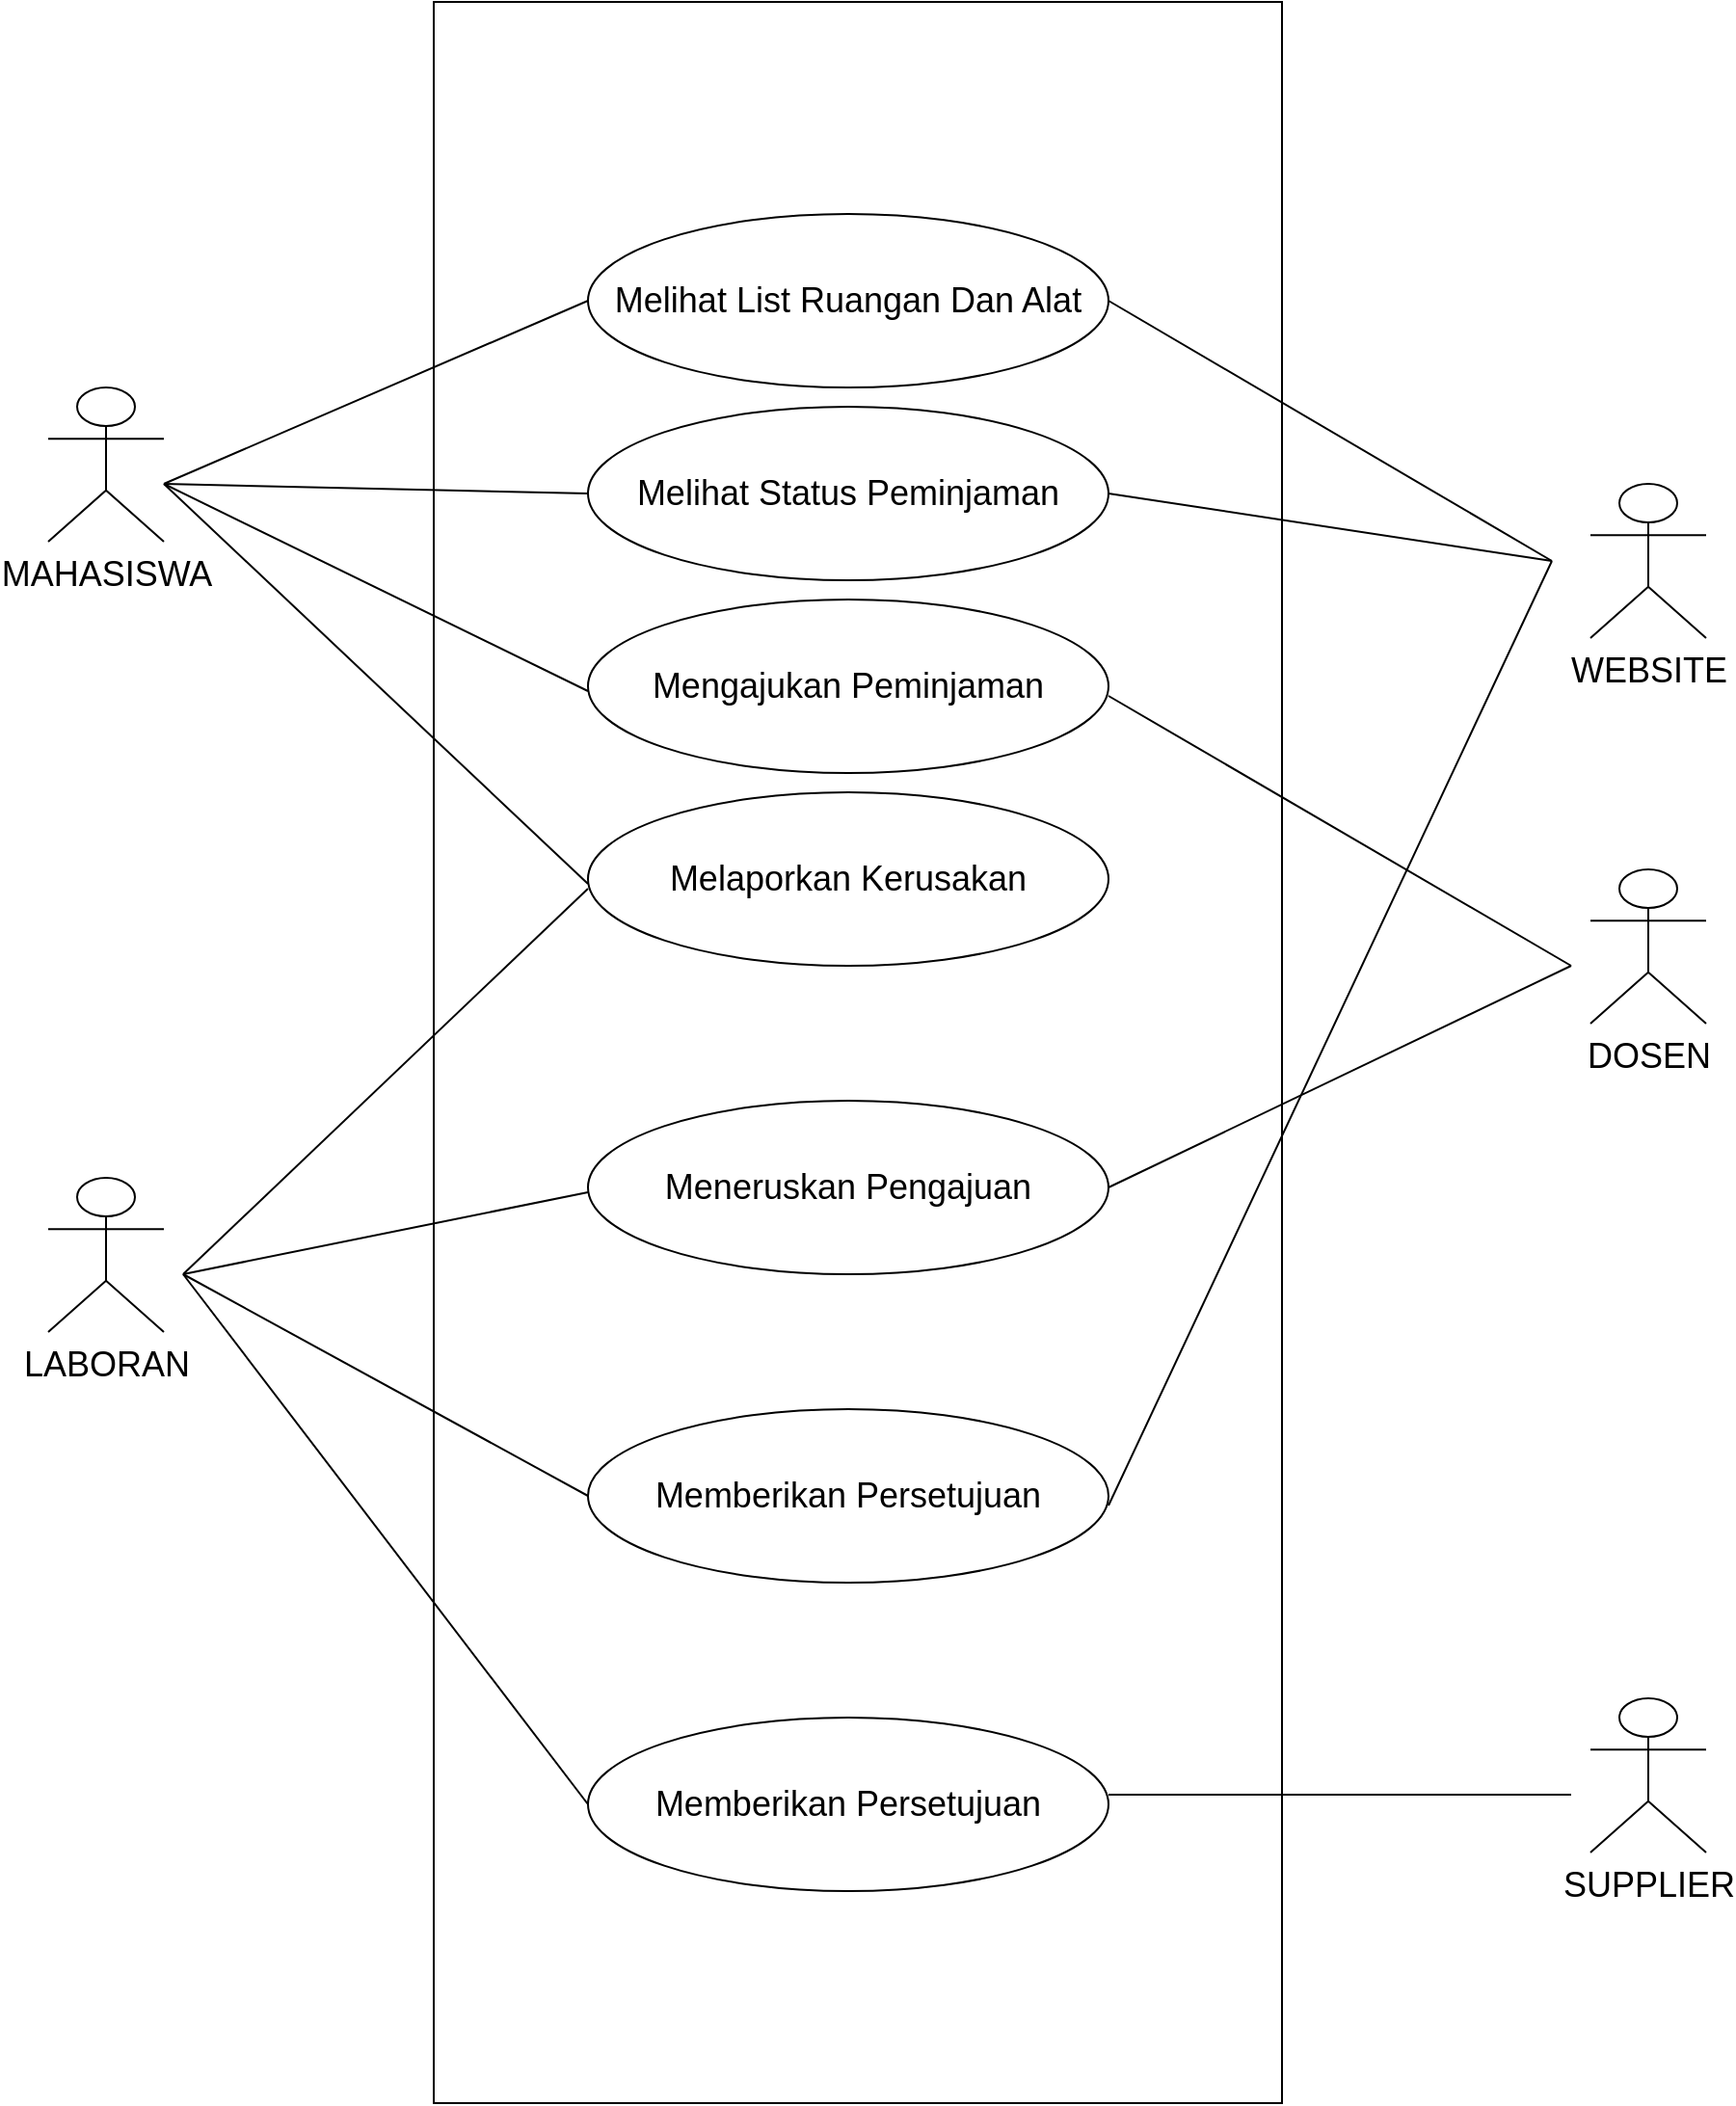 <mxfile version="18.1.3" type="device"><diagram id="8cp2VYlZ4jO_gzjKnCb3" name="Page-1"><mxGraphModel dx="3662" dy="2253" grid="1" gridSize="10" guides="1" tooltips="1" connect="1" arrows="1" fold="1" page="0" pageScale="1" pageWidth="850" pageHeight="1100" background="none" math="0" shadow="0"><root><mxCell id="0"/><mxCell id="1" parent="0"/><mxCell id="5SkGs9EXXuWElISTIsgy-77" value="" style="rounded=0;whiteSpace=wrap;html=1;fontSize=18;" vertex="1" parent="1"><mxGeometry x="-910" y="-850" width="440" height="1090" as="geometry"/></mxCell><mxCell id="5SkGs9EXXuWElISTIsgy-25" value="&lt;font style=&quot;font-size: 18px;&quot;&gt;MAHASISWA&lt;/font&gt;" style="shape=umlActor;verticalLabelPosition=bottom;verticalAlign=top;html=1;outlineConnect=0;" vertex="1" parent="1"><mxGeometry x="-1110" y="-650" width="60" height="80" as="geometry"/></mxCell><mxCell id="5SkGs9EXXuWElISTIsgy-38" value="Melihat List Ruangan Dan Alat" style="ellipse;whiteSpace=wrap;html=1;fontSize=18;" vertex="1" parent="1"><mxGeometry x="-830" y="-740" width="270" height="90" as="geometry"/></mxCell><mxCell id="5SkGs9EXXuWElISTIsgy-46" value="Melihat Status Peminjaman" style="ellipse;whiteSpace=wrap;html=1;fontSize=18;" vertex="1" parent="1"><mxGeometry x="-830" y="-640" width="270" height="90" as="geometry"/></mxCell><mxCell id="5SkGs9EXXuWElISTIsgy-47" value="Mengajukan Peminjaman" style="ellipse;whiteSpace=wrap;html=1;fontSize=18;" vertex="1" parent="1"><mxGeometry x="-830" y="-540" width="270" height="90" as="geometry"/></mxCell><mxCell id="5SkGs9EXXuWElISTIsgy-50" value="Meneruskan Pengajuan" style="ellipse;whiteSpace=wrap;html=1;fontSize=18;" vertex="1" parent="1"><mxGeometry x="-830" y="-280" width="270" height="90" as="geometry"/></mxCell><mxCell id="5SkGs9EXXuWElISTIsgy-51" value="Memberikan Persetujuan" style="ellipse;whiteSpace=wrap;html=1;fontSize=18;" vertex="1" parent="1"><mxGeometry x="-830" y="-120" width="270" height="90" as="geometry"/></mxCell><mxCell id="5SkGs9EXXuWElISTIsgy-54" value="" style="endArrow=none;html=1;rounded=0;fontSize=18;entryX=0;entryY=0.5;entryDx=0;entryDy=0;" edge="1" parent="1" target="5SkGs9EXXuWElISTIsgy-38"><mxGeometry width="50" height="50" relative="1" as="geometry"><mxPoint x="-1050" y="-600" as="sourcePoint"/><mxPoint x="-1000" y="-650" as="targetPoint"/></mxGeometry></mxCell><mxCell id="5SkGs9EXXuWElISTIsgy-55" value="" style="endArrow=none;html=1;rounded=0;fontSize=18;entryX=0;entryY=0.5;entryDx=0;entryDy=0;" edge="1" parent="1" target="5SkGs9EXXuWElISTIsgy-46"><mxGeometry width="50" height="50" relative="1" as="geometry"><mxPoint x="-1050" y="-600" as="sourcePoint"/><mxPoint x="-820.0" y="-685" as="targetPoint"/></mxGeometry></mxCell><mxCell id="5SkGs9EXXuWElISTIsgy-56" value="" style="endArrow=none;html=1;rounded=0;fontSize=18;entryX=0;entryY=0.5;entryDx=0;entryDy=0;" edge="1" parent="1"><mxGeometry width="50" height="50" relative="1" as="geometry"><mxPoint x="-1050" y="-600" as="sourcePoint"/><mxPoint x="-830.0" y="-492.5" as="targetPoint"/></mxGeometry></mxCell><mxCell id="5SkGs9EXXuWElISTIsgy-57" value="Melaporkan Kerusakan&lt;span style=&quot;color: rgba(0, 0, 0, 0); font-family: monospace; font-size: 0px; text-align: start;&quot;&gt;%3CmxGraphModel%3E%3Croot%3E%3CmxCell%20id%3D%220%22%2F%3E%3CmxCell%20id%3D%221%22%20parent%3D%220%22%2F%3E%3CmxCell%20id%3D%222%22%20value%3D%22Mengajukan%20Peminjaman%22%20style%3D%22ellipse%3BwhiteSpace%3Dwrap%3Bhtml%3D1%3BfontSize%3D18%3B%22%20vertex%3D%221%22%20parent%3D%221%22%3E%3CmxGeometry%20x%3D%22-830%22%20y%3D%22-640%22%20width%3D%22270%22%20height%3D%2290%22%20as%3D%22geometry%22%2F%3E%3C%2FmxCell%3E%3C%2Froot%3E%3C%2FmxGraphModel%3E&lt;/span&gt;&lt;span style=&quot;color: rgba(0, 0, 0, 0); font-family: monospace; font-size: 0px; text-align: start;&quot;&gt;%3CmxGraphModel%3E%3Croot%3E%3CmxCell%20id%3D%220%22%2F%3E%3CmxCell%20id%3D%221%22%20parent%3D%220%22%2F%3E%3CmxCell%20id%3D%222%22%20value%3D%22Mengajukan%20Peminjaman%22%20style%3D%22ellipse%3BwhiteSpace%3Dwrap%3Bhtml%3D1%3BfontSize%3D18%3B%22%20vertex%3D%221%22%20parent%3D%221%22%3E%3CmxGeometry%20x%3D%22-830%22%20y%3D%22-640%22%20width%3D%22270%22%20height%3D%2290%22%20as%3D%22geometry%22%2F%3E%3C%2FmxCell%3E%3C%2Froot%3E%3C%2FmxGraphModel%3E&lt;/span&gt;" style="ellipse;whiteSpace=wrap;html=1;fontSize=18;" vertex="1" parent="1"><mxGeometry x="-830" y="-440" width="270" height="90" as="geometry"/></mxCell><mxCell id="5SkGs9EXXuWElISTIsgy-58" value="" style="endArrow=none;html=1;rounded=0;fontSize=18;entryX=0;entryY=0.5;entryDx=0;entryDy=0;" edge="1" parent="1"><mxGeometry width="50" height="50" relative="1" as="geometry"><mxPoint x="-1050" y="-600" as="sourcePoint"/><mxPoint x="-830.0" y="-392.5" as="targetPoint"/></mxGeometry></mxCell><mxCell id="5SkGs9EXXuWElISTIsgy-59" value="&lt;span style=&quot;font-size: 18px;&quot;&gt;DOSEN&lt;/span&gt;" style="shape=umlActor;verticalLabelPosition=bottom;verticalAlign=top;html=1;outlineConnect=0;" vertex="1" parent="1"><mxGeometry x="-310" y="-400" width="60" height="80" as="geometry"/></mxCell><mxCell id="5SkGs9EXXuWElISTIsgy-60" value="" style="endArrow=none;html=1;rounded=0;fontSize=18;" edge="1" parent="1"><mxGeometry width="50" height="50" relative="1" as="geometry"><mxPoint x="-560.0" y="-695" as="sourcePoint"/><mxPoint x="-330" y="-560" as="targetPoint"/></mxGeometry></mxCell><mxCell id="5SkGs9EXXuWElISTIsgy-61" value="" style="endArrow=none;html=1;rounded=0;fontSize=18;exitX=1;exitY=0.5;exitDx=0;exitDy=0;" edge="1" parent="1" source="5SkGs9EXXuWElISTIsgy-46"><mxGeometry width="50" height="50" relative="1" as="geometry"><mxPoint x="-550.0" y="-685" as="sourcePoint"/><mxPoint x="-330" y="-560" as="targetPoint"/></mxGeometry></mxCell><mxCell id="5SkGs9EXXuWElISTIsgy-63" value="&lt;span style=&quot;font-size: 18px;&quot;&gt;WEBSITE&lt;/span&gt;" style="shape=umlActor;verticalLabelPosition=bottom;verticalAlign=top;html=1;outlineConnect=0;" vertex="1" parent="1"><mxGeometry x="-310" y="-600" width="60" height="80" as="geometry"/></mxCell><mxCell id="5SkGs9EXXuWElISTIsgy-64" value="" style="endArrow=none;html=1;rounded=0;fontSize=18;exitX=1;exitY=0.5;exitDx=0;exitDy=0;" edge="1" parent="1"><mxGeometry width="50" height="50" relative="1" as="geometry"><mxPoint x="-560.0" y="-490" as="sourcePoint"/><mxPoint x="-320" y="-350" as="targetPoint"/></mxGeometry></mxCell><mxCell id="5SkGs9EXXuWElISTIsgy-66" value="&lt;span style=&quot;font-size: 18px;&quot;&gt;LABORAN&lt;/span&gt;" style="shape=umlActor;verticalLabelPosition=bottom;verticalAlign=top;html=1;outlineConnect=0;" vertex="1" parent="1"><mxGeometry x="-1110" y="-240" width="60" height="80" as="geometry"/></mxCell><mxCell id="5SkGs9EXXuWElISTIsgy-67" value="" style="endArrow=none;html=1;rounded=0;fontSize=18;entryX=0;entryY=0.5;entryDx=0;entryDy=0;" edge="1" parent="1"><mxGeometry width="50" height="50" relative="1" as="geometry"><mxPoint x="-1040" y="-190" as="sourcePoint"/><mxPoint x="-830.0" y="-232.5" as="targetPoint"/></mxGeometry></mxCell><mxCell id="5SkGs9EXXuWElISTIsgy-68" value="" style="endArrow=none;html=1;rounded=0;fontSize=18;entryX=0;entryY=0.5;entryDx=0;entryDy=0;exitX=1;exitY=0.5;exitDx=0;exitDy=0;" edge="1" parent="1" source="5SkGs9EXXuWElISTIsgy-50"><mxGeometry width="50" height="50" relative="1" as="geometry"><mxPoint x="-530" y="-307.5" as="sourcePoint"/><mxPoint x="-320.0" y="-350" as="targetPoint"/></mxGeometry></mxCell><mxCell id="5SkGs9EXXuWElISTIsgy-69" value="" style="endArrow=none;html=1;rounded=0;fontSize=18;exitX=1;exitY=0.5;exitDx=0;exitDy=0;entryX=0;entryY=0.5;entryDx=0;entryDy=0;" edge="1" parent="1" target="5SkGs9EXXuWElISTIsgy-51"><mxGeometry width="50" height="50" relative="1" as="geometry"><mxPoint x="-1040" y="-190" as="sourcePoint"/><mxPoint x="-840" y="-80" as="targetPoint"/></mxGeometry></mxCell><mxCell id="5SkGs9EXXuWElISTIsgy-70" value="" style="endArrow=none;html=1;rounded=0;fontSize=18;exitX=1;exitY=0.5;exitDx=0;exitDy=0;" edge="1" parent="1"><mxGeometry width="50" height="50" relative="1" as="geometry"><mxPoint x="-560" y="-70" as="sourcePoint"/><mxPoint x="-330" y="-560" as="targetPoint"/></mxGeometry></mxCell><mxCell id="5SkGs9EXXuWElISTIsgy-76" value="" style="endArrow=none;html=1;rounded=0;fontSize=18;" edge="1" parent="1"><mxGeometry width="50" height="50" relative="1" as="geometry"><mxPoint x="-1040" y="-190" as="sourcePoint"/><mxPoint x="-830" y="-390" as="targetPoint"/></mxGeometry></mxCell><mxCell id="5SkGs9EXXuWElISTIsgy-78" value="&lt;span style=&quot;font-size: 18px;&quot;&gt;SUPPLIER&lt;/span&gt;" style="shape=umlActor;verticalLabelPosition=bottom;verticalAlign=top;html=1;outlineConnect=0;" vertex="1" parent="1"><mxGeometry x="-310" y="30" width="60" height="80" as="geometry"/></mxCell><mxCell id="5SkGs9EXXuWElISTIsgy-79" value="Memberikan Persetujuan" style="ellipse;whiteSpace=wrap;html=1;fontSize=18;" vertex="1" parent="1"><mxGeometry x="-830" y="40" width="270" height="90" as="geometry"/></mxCell><mxCell id="5SkGs9EXXuWElISTIsgy-80" value="" style="endArrow=none;html=1;rounded=0;fontSize=18;exitX=0;exitY=0.5;exitDx=0;exitDy=0;" edge="1" parent="1" source="5SkGs9EXXuWElISTIsgy-79"><mxGeometry width="50" height="50" relative="1" as="geometry"><mxPoint x="-1090" y="-140" as="sourcePoint"/><mxPoint x="-1040" y="-190" as="targetPoint"/></mxGeometry></mxCell><mxCell id="5SkGs9EXXuWElISTIsgy-81" value="" style="endArrow=none;html=1;rounded=0;fontSize=18;" edge="1" parent="1"><mxGeometry width="50" height="50" relative="1" as="geometry"><mxPoint x="-320" y="80" as="sourcePoint"/><mxPoint x="-560" y="80" as="targetPoint"/></mxGeometry></mxCell></root></mxGraphModel></diagram></mxfile>
